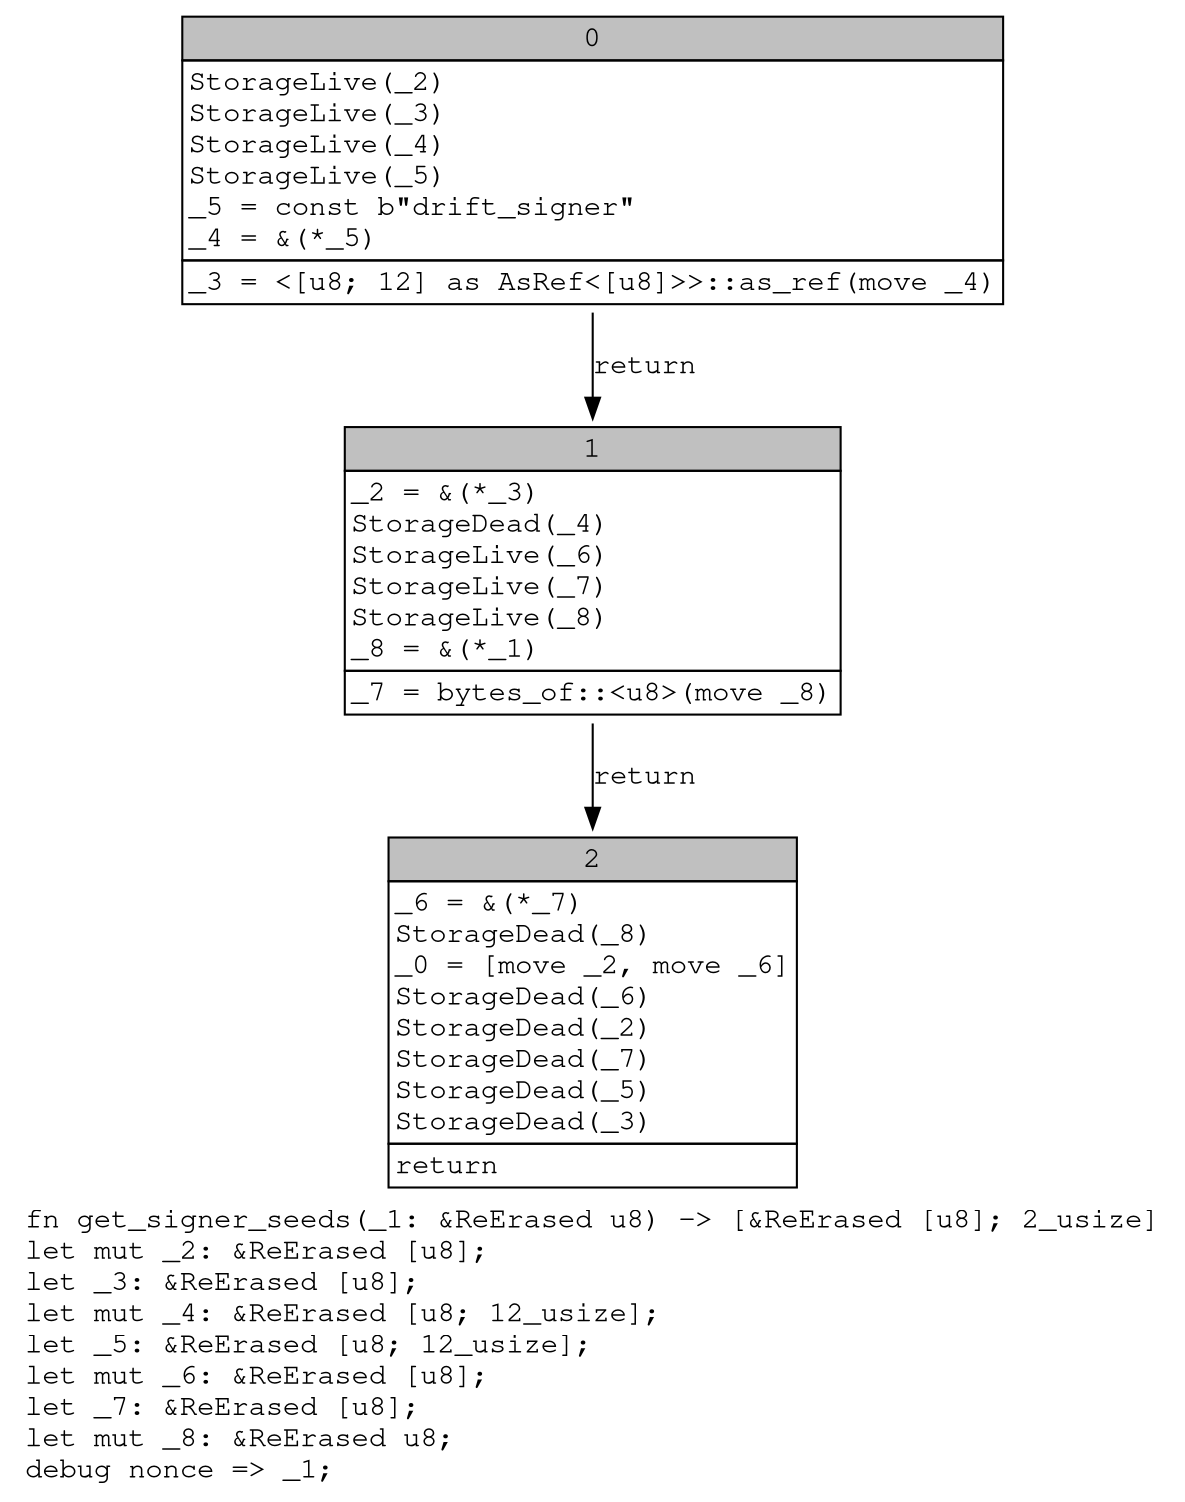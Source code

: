 digraph Mir_0_2856 {
    graph [fontname="Courier, monospace"];
    node [fontname="Courier, monospace"];
    edge [fontname="Courier, monospace"];
    label=<fn get_signer_seeds(_1: &amp;ReErased u8) -&gt; [&amp;ReErased [u8]; 2_usize]<br align="left"/>let mut _2: &amp;ReErased [u8];<br align="left"/>let _3: &amp;ReErased [u8];<br align="left"/>let mut _4: &amp;ReErased [u8; 12_usize];<br align="left"/>let _5: &amp;ReErased [u8; 12_usize];<br align="left"/>let mut _6: &amp;ReErased [u8];<br align="left"/>let _7: &amp;ReErased [u8];<br align="left"/>let mut _8: &amp;ReErased u8;<br align="left"/>debug nonce =&gt; _1;<br align="left"/>>;
    bb0__0_2856 [shape="none", label=<<table border="0" cellborder="1" cellspacing="0"><tr><td bgcolor="gray" align="center" colspan="1">0</td></tr><tr><td align="left" balign="left">StorageLive(_2)<br/>StorageLive(_3)<br/>StorageLive(_4)<br/>StorageLive(_5)<br/>_5 = const b&quot;drift_signer&quot;<br/>_4 = &amp;(*_5)<br/></td></tr><tr><td align="left">_3 = &lt;[u8; 12] as AsRef&lt;[u8]&gt;&gt;::as_ref(move _4)</td></tr></table>>];
    bb1__0_2856 [shape="none", label=<<table border="0" cellborder="1" cellspacing="0"><tr><td bgcolor="gray" align="center" colspan="1">1</td></tr><tr><td align="left" balign="left">_2 = &amp;(*_3)<br/>StorageDead(_4)<br/>StorageLive(_6)<br/>StorageLive(_7)<br/>StorageLive(_8)<br/>_8 = &amp;(*_1)<br/></td></tr><tr><td align="left">_7 = bytes_of::&lt;u8&gt;(move _8)</td></tr></table>>];
    bb2__0_2856 [shape="none", label=<<table border="0" cellborder="1" cellspacing="0"><tr><td bgcolor="gray" align="center" colspan="1">2</td></tr><tr><td align="left" balign="left">_6 = &amp;(*_7)<br/>StorageDead(_8)<br/>_0 = [move _2, move _6]<br/>StorageDead(_6)<br/>StorageDead(_2)<br/>StorageDead(_7)<br/>StorageDead(_5)<br/>StorageDead(_3)<br/></td></tr><tr><td align="left">return</td></tr></table>>];
    bb0__0_2856 -> bb1__0_2856 [label="return"];
    bb1__0_2856 -> bb2__0_2856 [label="return"];
}
